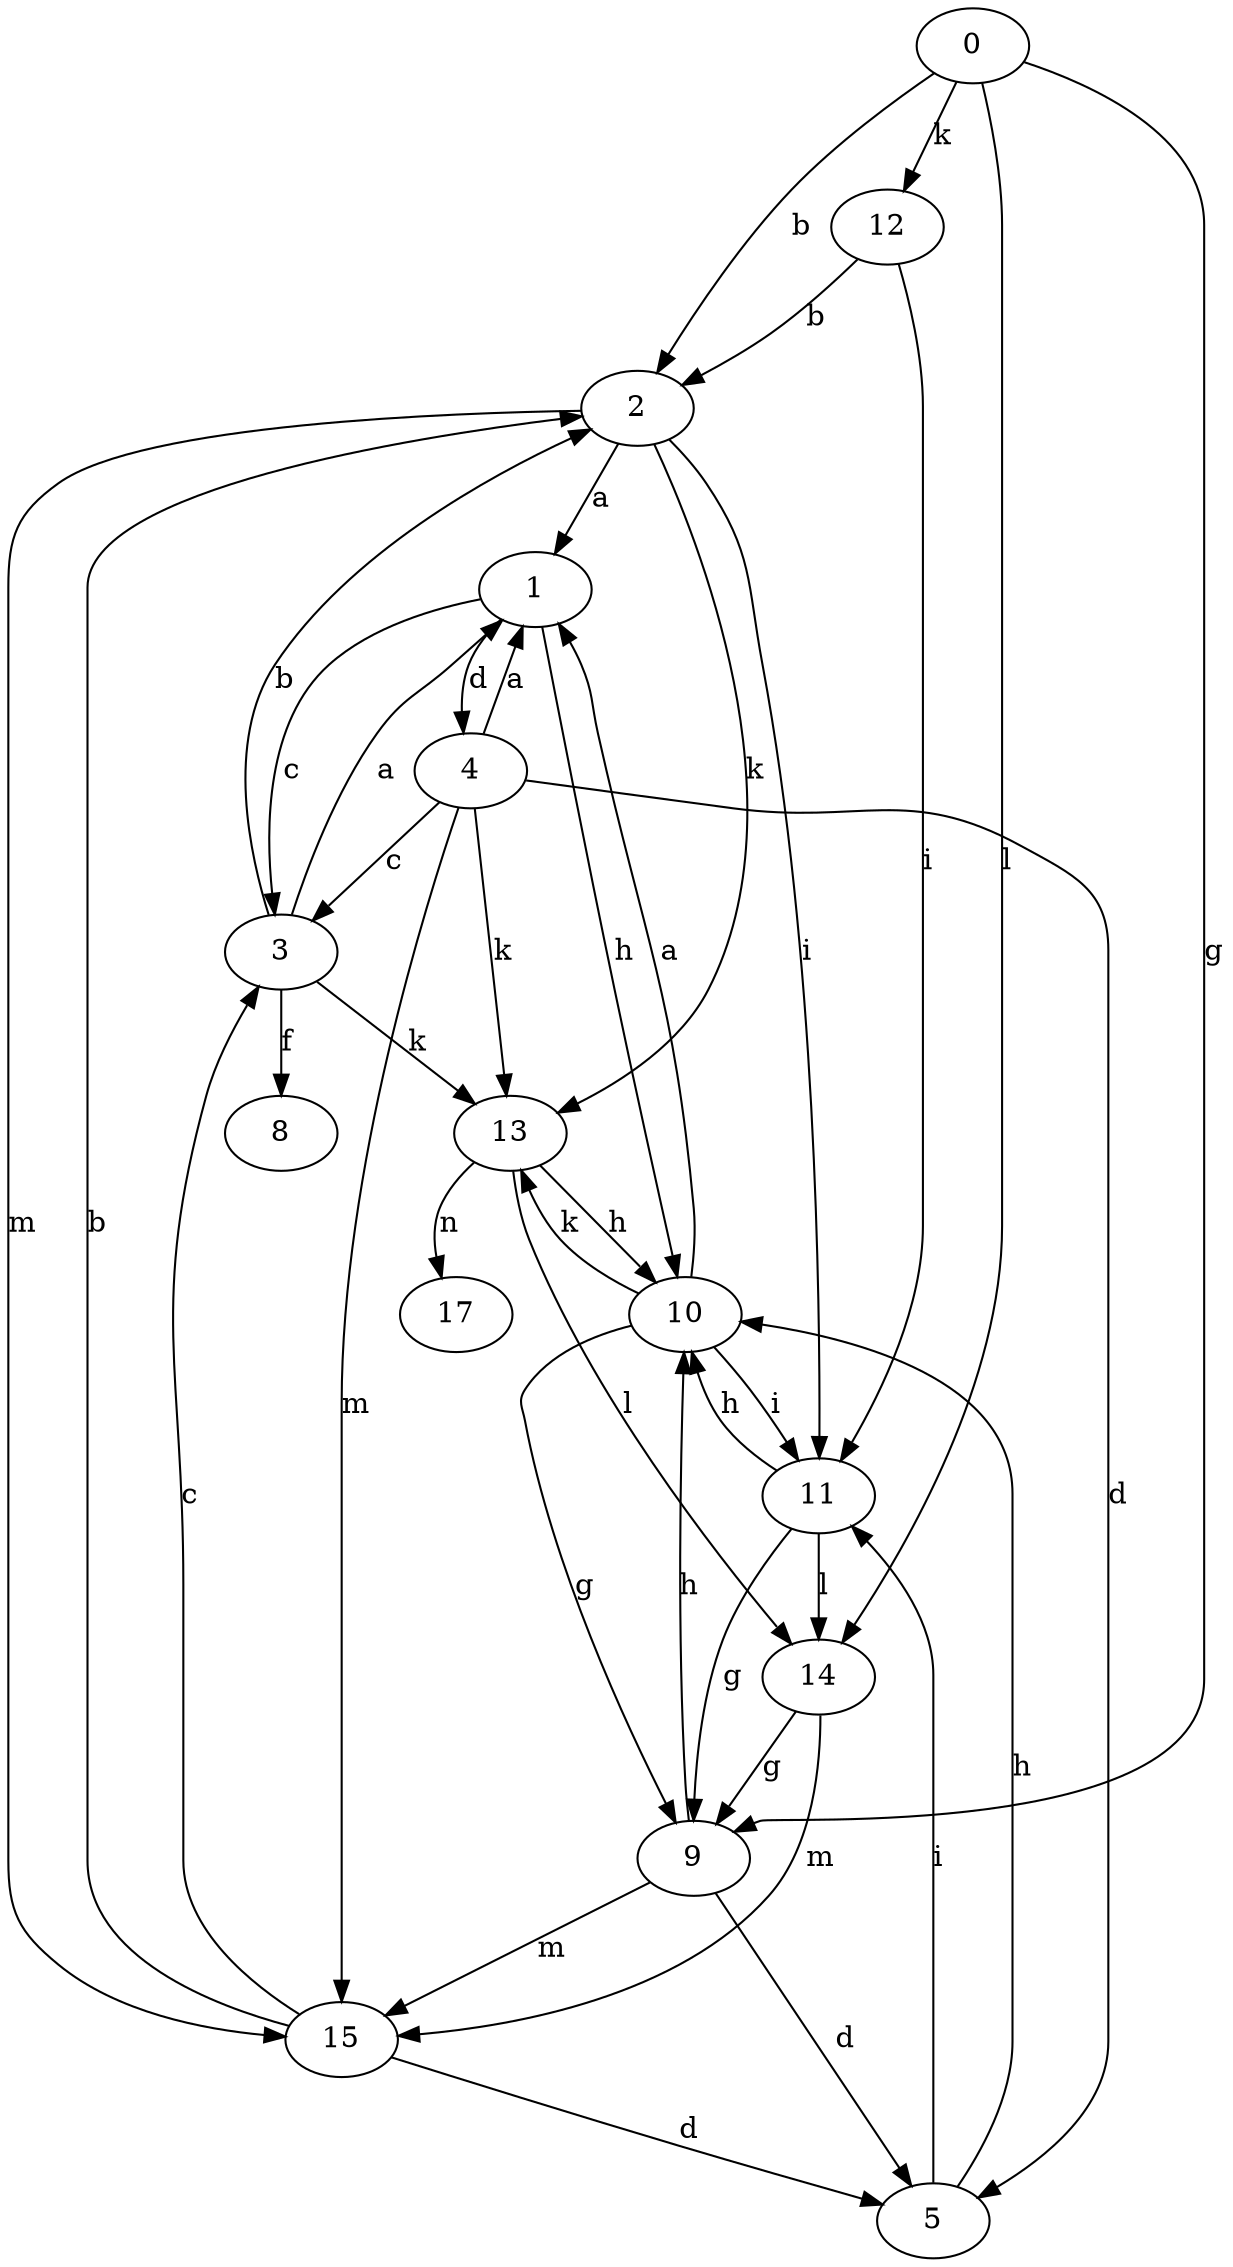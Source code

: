 strict digraph  {
0;
1;
2;
3;
4;
5;
8;
9;
10;
11;
12;
13;
14;
15;
17;
0 -> 2  [label=b];
0 -> 9  [label=g];
0 -> 12  [label=k];
0 -> 14  [label=l];
1 -> 3  [label=c];
1 -> 4  [label=d];
1 -> 10  [label=h];
2 -> 1  [label=a];
2 -> 11  [label=i];
2 -> 13  [label=k];
2 -> 15  [label=m];
3 -> 1  [label=a];
3 -> 2  [label=b];
3 -> 8  [label=f];
3 -> 13  [label=k];
4 -> 1  [label=a];
4 -> 3  [label=c];
4 -> 5  [label=d];
4 -> 13  [label=k];
4 -> 15  [label=m];
5 -> 10  [label=h];
5 -> 11  [label=i];
9 -> 5  [label=d];
9 -> 10  [label=h];
9 -> 15  [label=m];
10 -> 1  [label=a];
10 -> 9  [label=g];
10 -> 11  [label=i];
10 -> 13  [label=k];
11 -> 9  [label=g];
11 -> 10  [label=h];
11 -> 14  [label=l];
12 -> 2  [label=b];
12 -> 11  [label=i];
13 -> 10  [label=h];
13 -> 14  [label=l];
13 -> 17  [label=n];
14 -> 9  [label=g];
14 -> 15  [label=m];
15 -> 2  [label=b];
15 -> 3  [label=c];
15 -> 5  [label=d];
}
